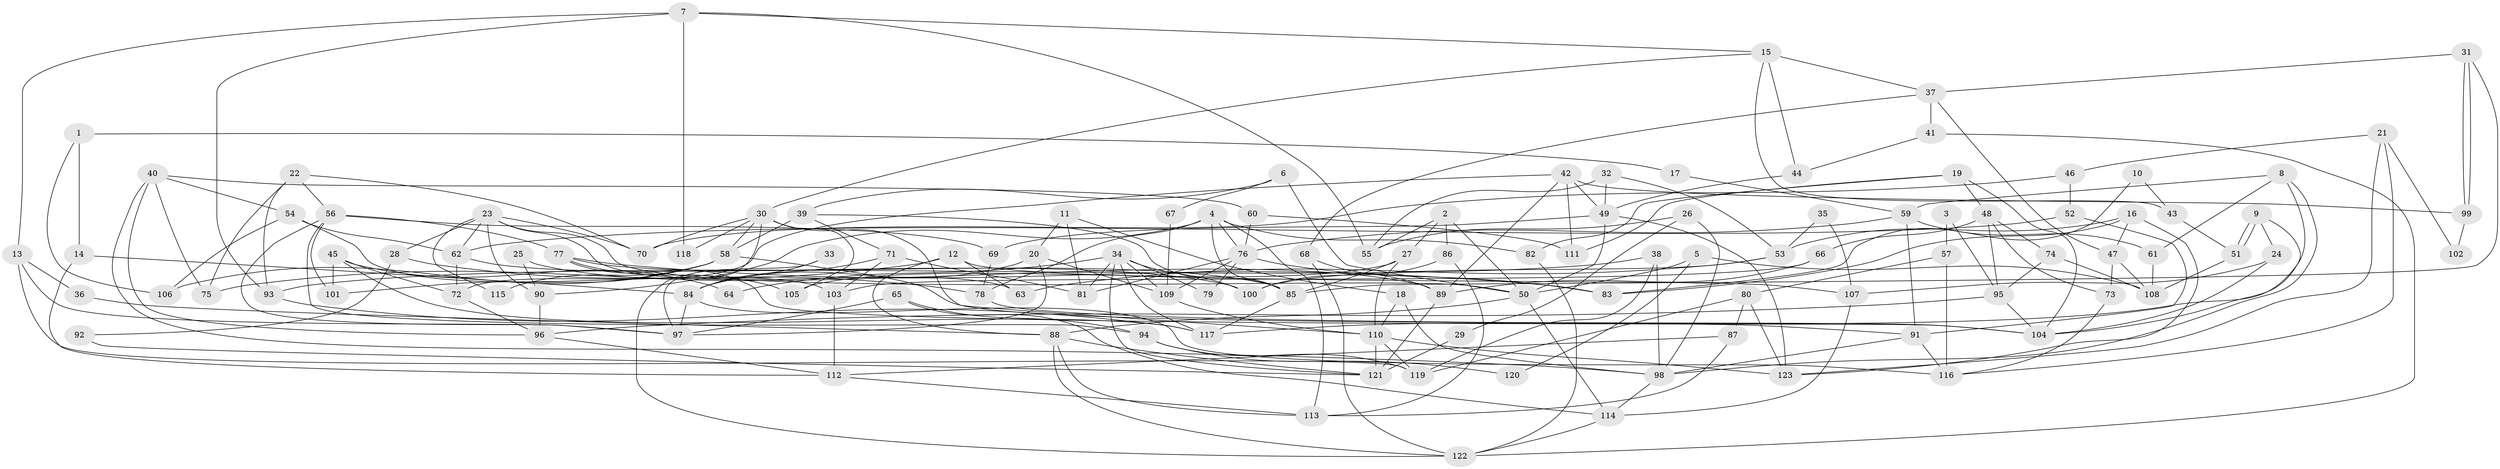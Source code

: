 // Generated by graph-tools (version 1.1) at 2025/02/03/09/25 03:02:15]
// undirected, 123 vertices, 246 edges
graph export_dot {
graph [start="1"]
  node [color=gray90,style=filled];
  1;
  2;
  3;
  4;
  5;
  6;
  7;
  8;
  9;
  10;
  11;
  12;
  13;
  14;
  15;
  16;
  17;
  18;
  19;
  20;
  21;
  22;
  23;
  24;
  25;
  26;
  27;
  28;
  29;
  30;
  31;
  32;
  33;
  34;
  35;
  36;
  37;
  38;
  39;
  40;
  41;
  42;
  43;
  44;
  45;
  46;
  47;
  48;
  49;
  50;
  51;
  52;
  53;
  54;
  55;
  56;
  57;
  58;
  59;
  60;
  61;
  62;
  63;
  64;
  65;
  66;
  67;
  68;
  69;
  70;
  71;
  72;
  73;
  74;
  75;
  76;
  77;
  78;
  79;
  80;
  81;
  82;
  83;
  84;
  85;
  86;
  87;
  88;
  89;
  90;
  91;
  92;
  93;
  94;
  95;
  96;
  97;
  98;
  99;
  100;
  101;
  102;
  103;
  104;
  105;
  106;
  107;
  108;
  109;
  110;
  111;
  112;
  113;
  114;
  115;
  116;
  117;
  118;
  119;
  120;
  121;
  122;
  123;
  1 -- 14;
  1 -- 106;
  1 -- 17;
  2 -- 50;
  2 -- 55;
  2 -- 27;
  2 -- 86;
  3 -- 95;
  3 -- 57;
  4 -- 90;
  4 -- 76;
  4 -- 78;
  4 -- 82;
  4 -- 85;
  4 -- 113;
  5 -- 108;
  5 -- 50;
  5 -- 120;
  6 -- 39;
  6 -- 50;
  6 -- 67;
  7 -- 93;
  7 -- 15;
  7 -- 13;
  7 -- 55;
  7 -- 118;
  8 -- 59;
  8 -- 117;
  8 -- 61;
  8 -- 98;
  9 -- 104;
  9 -- 51;
  9 -- 51;
  9 -- 24;
  10 -- 43;
  10 -- 83;
  11 -- 18;
  11 -- 20;
  11 -- 81;
  12 -- 107;
  12 -- 75;
  12 -- 63;
  12 -- 88;
  13 -- 97;
  13 -- 36;
  13 -- 119;
  14 -- 112;
  14 -- 84;
  15 -- 44;
  15 -- 30;
  15 -- 37;
  15 -- 43;
  16 -- 53;
  16 -- 123;
  16 -- 47;
  16 -- 83;
  17 -- 59;
  18 -- 110;
  18 -- 98;
  19 -- 82;
  19 -- 48;
  19 -- 104;
  19 -- 111;
  20 -- 97;
  20 -- 109;
  20 -- 84;
  21 -- 123;
  21 -- 46;
  21 -- 102;
  21 -- 116;
  22 -- 56;
  22 -- 93;
  22 -- 70;
  22 -- 75;
  23 -- 50;
  23 -- 70;
  23 -- 28;
  23 -- 62;
  23 -- 63;
  23 -- 90;
  23 -- 115;
  24 -- 104;
  24 -- 107;
  25 -- 89;
  25 -- 90;
  26 -- 98;
  26 -- 55;
  26 -- 29;
  27 -- 85;
  27 -- 105;
  27 -- 110;
  28 -- 78;
  28 -- 92;
  29 -- 121;
  30 -- 58;
  30 -- 110;
  30 -- 70;
  30 -- 105;
  30 -- 118;
  30 -- 122;
  31 -- 99;
  31 -- 99;
  31 -- 37;
  31 -- 85;
  32 -- 49;
  32 -- 53;
  32 -- 55;
  33 -- 84;
  33 -- 97;
  34 -- 117;
  34 -- 81;
  34 -- 64;
  34 -- 79;
  34 -- 100;
  34 -- 109;
  34 -- 121;
  35 -- 107;
  35 -- 53;
  36 -- 88;
  37 -- 68;
  37 -- 41;
  37 -- 47;
  38 -- 119;
  38 -- 98;
  38 -- 93;
  39 -- 85;
  39 -- 71;
  39 -- 58;
  40 -- 54;
  40 -- 96;
  40 -- 60;
  40 -- 75;
  40 -- 98;
  41 -- 122;
  41 -- 44;
  42 -- 49;
  42 -- 89;
  42 -- 72;
  42 -- 99;
  42 -- 111;
  43 -- 51;
  44 -- 49;
  45 -- 101;
  45 -- 72;
  45 -- 64;
  45 -- 117;
  46 -- 52;
  46 -- 70;
  47 -- 73;
  47 -- 108;
  48 -- 95;
  48 -- 74;
  48 -- 66;
  48 -- 73;
  49 -- 69;
  49 -- 50;
  49 -- 123;
  50 -- 114;
  50 -- 88;
  51 -- 108;
  52 -- 62;
  52 -- 91;
  53 -- 63;
  53 -- 100;
  54 -- 103;
  54 -- 62;
  54 -- 106;
  56 -- 94;
  56 -- 77;
  56 -- 69;
  56 -- 97;
  56 -- 101;
  57 -- 80;
  57 -- 116;
  58 -- 104;
  58 -- 101;
  58 -- 106;
  58 -- 115;
  59 -- 91;
  59 -- 76;
  59 -- 61;
  60 -- 111;
  60 -- 76;
  61 -- 108;
  62 -- 100;
  62 -- 72;
  65 -- 114;
  65 -- 97;
  65 -- 94;
  66 -- 103;
  66 -- 89;
  67 -- 109;
  68 -- 122;
  68 -- 89;
  69 -- 78;
  71 -- 84;
  71 -- 81;
  71 -- 103;
  72 -- 96;
  73 -- 116;
  74 -- 108;
  74 -- 95;
  76 -- 83;
  76 -- 79;
  76 -- 81;
  76 -- 109;
  77 -- 85;
  77 -- 105;
  77 -- 83;
  77 -- 104;
  78 -- 91;
  80 -- 123;
  80 -- 119;
  80 -- 87;
  82 -- 122;
  84 -- 116;
  84 -- 97;
  85 -- 117;
  86 -- 113;
  86 -- 100;
  87 -- 113;
  87 -- 112;
  88 -- 121;
  88 -- 113;
  88 -- 122;
  89 -- 121;
  90 -- 96;
  91 -- 116;
  91 -- 98;
  92 -- 121;
  93 -- 117;
  94 -- 119;
  94 -- 120;
  95 -- 104;
  95 -- 96;
  96 -- 112;
  98 -- 114;
  99 -- 102;
  103 -- 112;
  107 -- 114;
  109 -- 110;
  110 -- 119;
  110 -- 121;
  110 -- 123;
  112 -- 113;
  114 -- 122;
}
